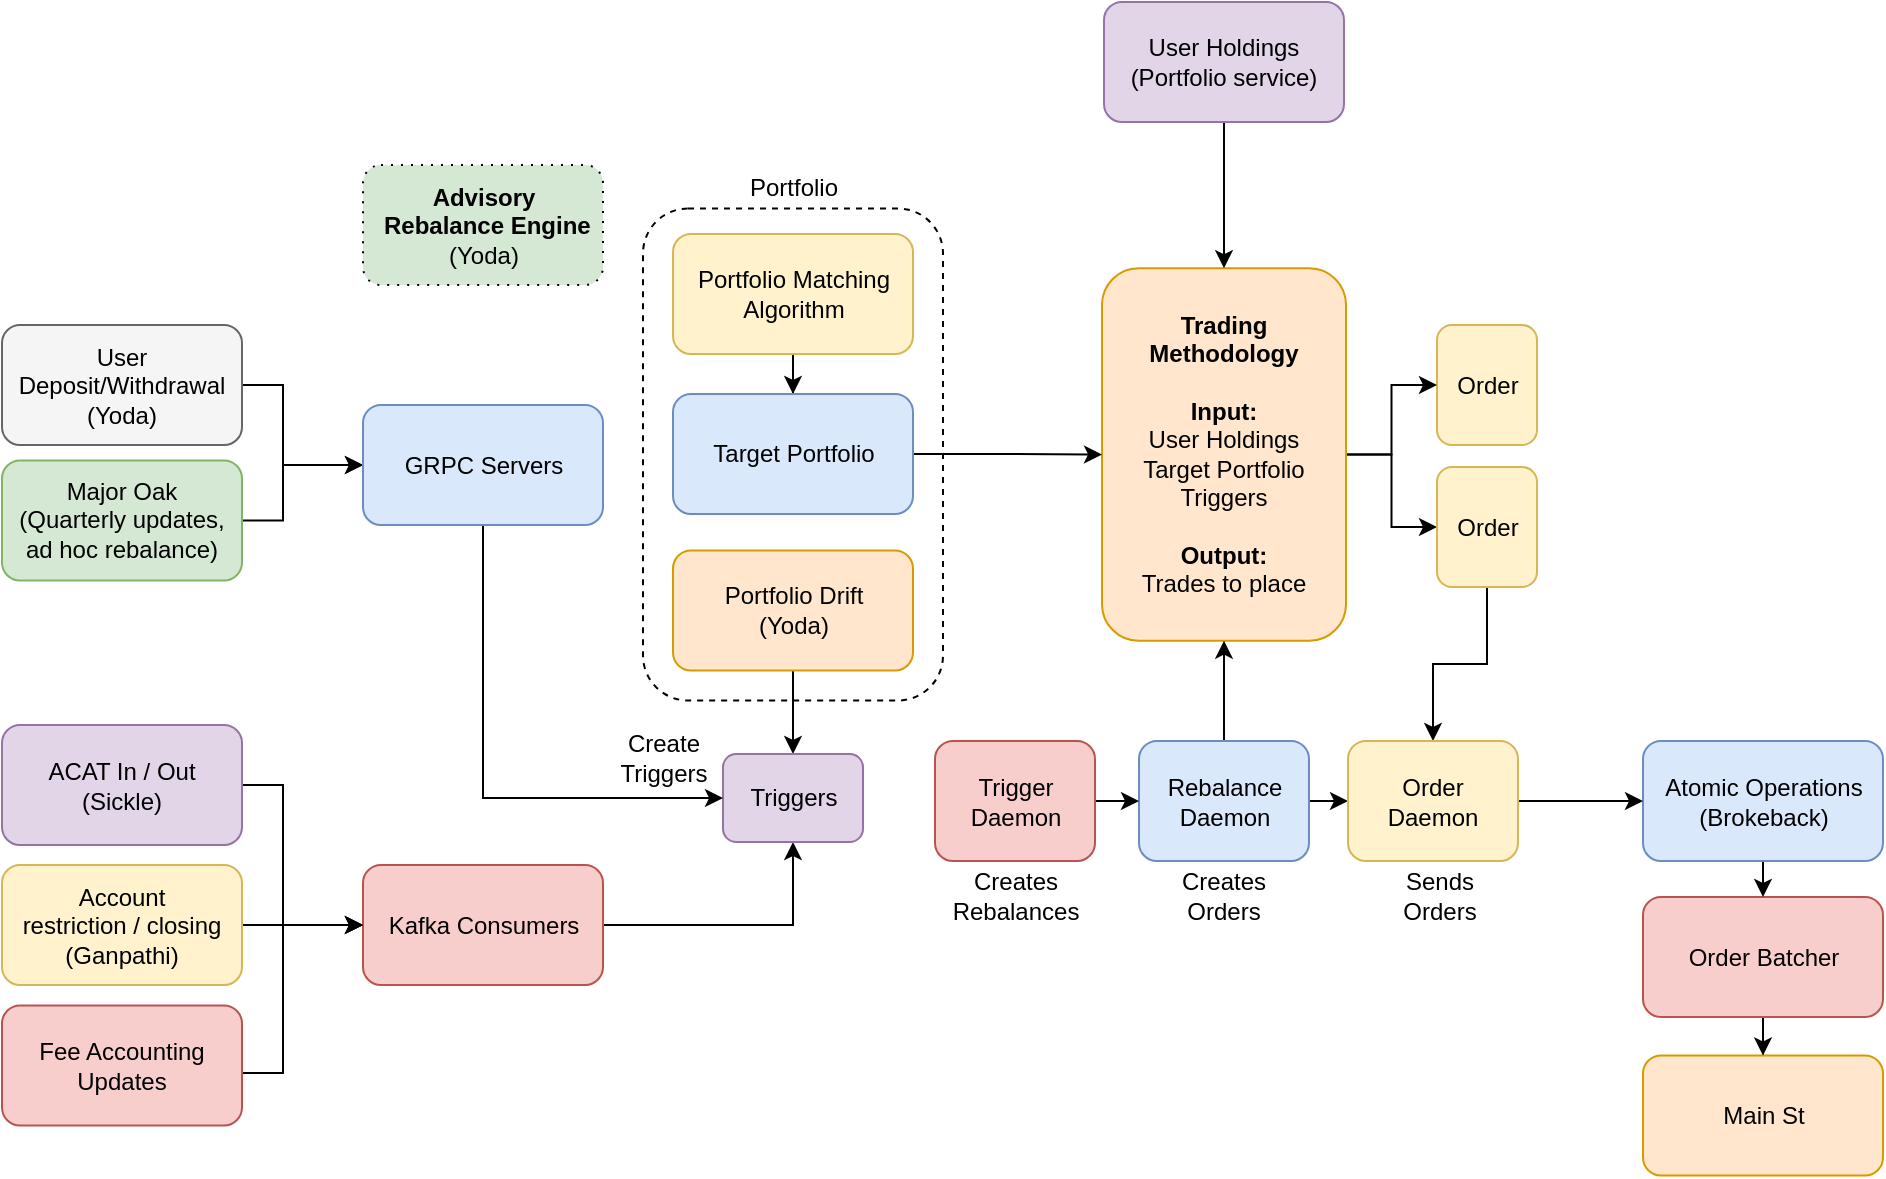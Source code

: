 <mxfile version="27.1.4">
  <diagram name="Page-1" id="rqXwaV_0WjFQgZfeXvjh">
    <mxGraphModel dx="1234" dy="824" grid="1" gridSize="10" guides="1" tooltips="1" connect="1" arrows="1" fold="1" page="1" pageScale="1" pageWidth="850" pageHeight="1100" math="0" shadow="0">
      <root>
        <mxCell id="0" />
        <mxCell id="1" parent="0" />
        <mxCell id="5O5D6ymaaxM7zed20t24-3" value="" style="rounded=1;whiteSpace=wrap;html=1;fillColor=none;dashed=1;" vertex="1" parent="1">
          <mxGeometry x="380.5" y="213.25" width="150" height="246" as="geometry" />
        </mxCell>
        <mxCell id="5O5D6ymaaxM7zed20t24-4" style="edgeStyle=orthogonalEdgeStyle;rounded=0;orthogonalLoop=1;jettySize=auto;html=1;exitX=1;exitY=0.5;exitDx=0;exitDy=0;" edge="1" parent="1" source="5O5D6ymaaxM7zed20t24-5" target="5O5D6ymaaxM7zed20t24-35">
          <mxGeometry relative="1" as="geometry" />
        </mxCell>
        <mxCell id="5O5D6ymaaxM7zed20t24-5" value="Kafka Consumers" style="rounded=1;whiteSpace=wrap;html=1;fillColor=#f8cecc;strokeColor=#b85450;" vertex="1" parent="1">
          <mxGeometry x="240.5" y="541.5" width="120" height="60" as="geometry" />
        </mxCell>
        <mxCell id="5O5D6ymaaxM7zed20t24-6" value="Order" style="rounded=1;whiteSpace=wrap;html=1;fillColor=#fff2cc;strokeColor=#d6b656;" vertex="1" parent="1">
          <mxGeometry x="777.5" y="271.5" width="50" height="60" as="geometry" />
        </mxCell>
        <mxCell id="5O5D6ymaaxM7zed20t24-7" style="edgeStyle=orthogonalEdgeStyle;rounded=0;orthogonalLoop=1;jettySize=auto;html=1;exitX=1;exitY=0.5;exitDx=0;exitDy=0;entryX=0;entryY=0.5;entryDx=0;entryDy=0;" edge="1" parent="1" source="5O5D6ymaaxM7zed20t24-9" target="5O5D6ymaaxM7zed20t24-6">
          <mxGeometry relative="1" as="geometry" />
        </mxCell>
        <mxCell id="5O5D6ymaaxM7zed20t24-8" style="edgeStyle=orthogonalEdgeStyle;rounded=0;orthogonalLoop=1;jettySize=auto;html=1;exitX=1;exitY=0.5;exitDx=0;exitDy=0;entryX=0;entryY=0.5;entryDx=0;entryDy=0;" edge="1" parent="1" source="5O5D6ymaaxM7zed20t24-9" target="5O5D6ymaaxM7zed20t24-31">
          <mxGeometry relative="1" as="geometry" />
        </mxCell>
        <mxCell id="5O5D6ymaaxM7zed20t24-9" value="&lt;b&gt;Trading&lt;br&gt;Methodology&lt;/b&gt;&lt;br&gt;&lt;br&gt;&lt;b&gt;Input:&lt;br&gt;&lt;/b&gt;User Holdings&lt;br&gt;Target Portfolio&lt;br&gt;Triggers&lt;br&gt;&lt;br&gt;&lt;b&gt;Output:&lt;br&gt;&lt;/b&gt;Trades to place" style="rounded=1;whiteSpace=wrap;html=1;fillColor=#ffe6cc;strokeColor=#d79b00;" vertex="1" parent="1">
          <mxGeometry x="610" y="243.12" width="122" height="186.25" as="geometry" />
        </mxCell>
        <mxCell id="5O5D6ymaaxM7zed20t24-10" style="edgeStyle=orthogonalEdgeStyle;rounded=0;orthogonalLoop=1;jettySize=auto;html=1;exitX=0.5;exitY=1;exitDx=0;exitDy=0;" edge="1" parent="1" source="5O5D6ymaaxM7zed20t24-11" target="5O5D6ymaaxM7zed20t24-35">
          <mxGeometry relative="1" as="geometry" />
        </mxCell>
        <mxCell id="5O5D6ymaaxM7zed20t24-11" value="Portfolio Drift&lt;br&gt;(Yoda)" style="rounded=1;whiteSpace=wrap;html=1;fillColor=#ffe6cc;strokeColor=#d79b00;" vertex="1" parent="1">
          <mxGeometry x="395.5" y="384.25" width="120" height="60" as="geometry" />
        </mxCell>
        <mxCell id="5O5D6ymaaxM7zed20t24-12" style="edgeStyle=orthogonalEdgeStyle;rounded=0;orthogonalLoop=1;jettySize=auto;html=1;exitX=0.5;exitY=1;exitDx=0;exitDy=0;" edge="1" parent="1" source="5O5D6ymaaxM7zed20t24-13" target="5O5D6ymaaxM7zed20t24-9">
          <mxGeometry relative="1" as="geometry" />
        </mxCell>
        <mxCell id="5O5D6ymaaxM7zed20t24-13" value="User Holdings&lt;br&gt;(Portfolio service)" style="rounded=1;whiteSpace=wrap;html=1;fillColor=#e1d5e7;strokeColor=#9673a6;" vertex="1" parent="1">
          <mxGeometry x="611" y="110" width="120" height="60" as="geometry" />
        </mxCell>
        <mxCell id="5O5D6ymaaxM7zed20t24-14" style="edgeStyle=orthogonalEdgeStyle;rounded=0;orthogonalLoop=1;jettySize=auto;html=1;exitX=1;exitY=0.5;exitDx=0;exitDy=0;entryX=0;entryY=0.5;entryDx=0;entryDy=0;" edge="1" parent="1" source="5O5D6ymaaxM7zed20t24-15" target="5O5D6ymaaxM7zed20t24-5">
          <mxGeometry relative="1" as="geometry">
            <Array as="points">
              <mxPoint x="200.5" y="501.5" />
              <mxPoint x="200.5" y="571.5" />
            </Array>
          </mxGeometry>
        </mxCell>
        <mxCell id="5O5D6ymaaxM7zed20t24-15" value="ACAT In / Out&lt;br&gt;(Sickle)" style="rounded=1;whiteSpace=wrap;html=1;fillColor=#e1d5e7;strokeColor=#9673a6;" vertex="1" parent="1">
          <mxGeometry x="60" y="471.5" width="120" height="60" as="geometry" />
        </mxCell>
        <mxCell id="5O5D6ymaaxM7zed20t24-16" style="edgeStyle=orthogonalEdgeStyle;rounded=0;orthogonalLoop=1;jettySize=auto;html=1;exitX=1;exitY=0.5;exitDx=0;exitDy=0;" edge="1" parent="1" source="5O5D6ymaaxM7zed20t24-17" target="5O5D6ymaaxM7zed20t24-5">
          <mxGeometry relative="1" as="geometry">
            <Array as="points">
              <mxPoint x="200.5" y="645.5" />
              <mxPoint x="200.5" y="571.5" />
            </Array>
          </mxGeometry>
        </mxCell>
        <mxCell id="5O5D6ymaaxM7zed20t24-17" value="Fee Accounting Updates" style="rounded=1;whiteSpace=wrap;html=1;fillColor=#f8cecc;strokeColor=#b85450;" vertex="1" parent="1">
          <mxGeometry x="60" y="611.75" width="120" height="60" as="geometry" />
        </mxCell>
        <mxCell id="5O5D6ymaaxM7zed20t24-18" style="edgeStyle=orthogonalEdgeStyle;rounded=0;orthogonalLoop=1;jettySize=auto;html=1;exitX=1;exitY=0.5;exitDx=0;exitDy=0;entryX=0;entryY=0.5;entryDx=0;entryDy=0;" edge="1" parent="1" source="5O5D6ymaaxM7zed20t24-19" target="5O5D6ymaaxM7zed20t24-5">
          <mxGeometry relative="1" as="geometry" />
        </mxCell>
        <mxCell id="5O5D6ymaaxM7zed20t24-19" value="Account &lt;br&gt;restriction / closing&lt;br&gt;(Ganpathi)" style="rounded=1;whiteSpace=wrap;html=1;fillColor=#fff2cc;strokeColor=#d6b656;" vertex="1" parent="1">
          <mxGeometry x="60" y="541.5" width="120" height="60" as="geometry" />
        </mxCell>
        <mxCell id="5O5D6ymaaxM7zed20t24-20" style="edgeStyle=orthogonalEdgeStyle;rounded=0;orthogonalLoop=1;jettySize=auto;html=1;exitX=1;exitY=0.5;exitDx=0;exitDy=0;entryX=0;entryY=0.5;entryDx=0;entryDy=0;" edge="1" parent="1" source="5O5D6ymaaxM7zed20t24-21" target="5O5D6ymaaxM7zed20t24-38">
          <mxGeometry relative="1" as="geometry">
            <Array as="points">
              <mxPoint x="200.5" y="369.5" />
              <mxPoint x="200.5" y="341.5" />
            </Array>
          </mxGeometry>
        </mxCell>
        <mxCell id="5O5D6ymaaxM7zed20t24-21" value="Major Oak&lt;br&gt;(Quarterly updates, &lt;br&gt;ad hoc rebalance)" style="rounded=1;whiteSpace=wrap;html=1;fillColor=#d5e8d4;strokeColor=#82b366;" vertex="1" parent="1">
          <mxGeometry x="60" y="339.25" width="120" height="60" as="geometry" />
        </mxCell>
        <mxCell id="5O5D6ymaaxM7zed20t24-22" style="edgeStyle=orthogonalEdgeStyle;rounded=0;orthogonalLoop=1;jettySize=auto;html=1;exitX=1;exitY=0.5;exitDx=0;exitDy=0;entryX=0;entryY=0.5;entryDx=0;entryDy=0;" edge="1" parent="1" source="5O5D6ymaaxM7zed20t24-23" target="5O5D6ymaaxM7zed20t24-38">
          <mxGeometry relative="1" as="geometry">
            <Array as="points">
              <mxPoint x="200.5" y="301.5" />
              <mxPoint x="200.5" y="341.5" />
            </Array>
          </mxGeometry>
        </mxCell>
        <mxCell id="5O5D6ymaaxM7zed20t24-23" value="&lt;font color=&quot;#000000&quot;&gt;User Deposit/Withdrawal&lt;br&gt;(Yoda)&lt;/font&gt;" style="rounded=1;whiteSpace=wrap;html=1;fillColor=#f5f5f5;strokeColor=#666666;fontColor=#333333;" vertex="1" parent="1">
          <mxGeometry x="60" y="271.5" width="120" height="60" as="geometry" />
        </mxCell>
        <mxCell id="5O5D6ymaaxM7zed20t24-24" style="edgeStyle=orthogonalEdgeStyle;rounded=0;orthogonalLoop=1;jettySize=auto;html=1;exitX=0.5;exitY=1;exitDx=0;exitDy=0;" edge="1" parent="1" source="5O5D6ymaaxM7zed20t24-25" target="5O5D6ymaaxM7zed20t24-27">
          <mxGeometry relative="1" as="geometry" />
        </mxCell>
        <mxCell id="5O5D6ymaaxM7zed20t24-25" value="Portfolio Matching Algorithm" style="rounded=1;whiteSpace=wrap;html=1;fillColor=#fff2cc;strokeColor=#d6b656;" vertex="1" parent="1">
          <mxGeometry x="395.5" y="226" width="120" height="60" as="geometry" />
        </mxCell>
        <mxCell id="5O5D6ymaaxM7zed20t24-26" style="edgeStyle=orthogonalEdgeStyle;rounded=0;orthogonalLoop=1;jettySize=auto;html=1;exitX=1;exitY=0.5;exitDx=0;exitDy=0;" edge="1" parent="1" source="5O5D6ymaaxM7zed20t24-27" target="5O5D6ymaaxM7zed20t24-9">
          <mxGeometry relative="1" as="geometry" />
        </mxCell>
        <mxCell id="5O5D6ymaaxM7zed20t24-27" value="Target Portfolio" style="rounded=1;whiteSpace=wrap;html=1;fillColor=#dae8fc;strokeColor=#6c8ebf;" vertex="1" parent="1">
          <mxGeometry x="395.5" y="306" width="120" height="60" as="geometry" />
        </mxCell>
        <mxCell id="5O5D6ymaaxM7zed20t24-28" style="edgeStyle=orthogonalEdgeStyle;rounded=0;orthogonalLoop=1;jettySize=auto;html=1;exitX=0.5;exitY=1;exitDx=0;exitDy=0;" edge="1" parent="1" source="5O5D6ymaaxM7zed20t24-29" target="5O5D6ymaaxM7zed20t24-40">
          <mxGeometry relative="1" as="geometry" />
        </mxCell>
        <mxCell id="5O5D6ymaaxM7zed20t24-29" value="Order Batcher" style="rounded=1;whiteSpace=wrap;html=1;fillColor=#f8cecc;strokeColor=#b85450;" vertex="1" parent="1">
          <mxGeometry x="880.5" y="557.5" width="120" height="60" as="geometry" />
        </mxCell>
        <mxCell id="5O5D6ymaaxM7zed20t24-30" style="edgeStyle=orthogonalEdgeStyle;rounded=0;orthogonalLoop=1;jettySize=auto;html=1;exitX=0.5;exitY=1;exitDx=0;exitDy=0;entryX=0.5;entryY=0;entryDx=0;entryDy=0;" edge="1" parent="1" source="5O5D6ymaaxM7zed20t24-31" target="5O5D6ymaaxM7zed20t24-45">
          <mxGeometry relative="1" as="geometry" />
        </mxCell>
        <mxCell id="5O5D6ymaaxM7zed20t24-31" value="Order" style="rounded=1;whiteSpace=wrap;html=1;fillColor=#fff2cc;strokeColor=#d6b656;" vertex="1" parent="1">
          <mxGeometry x="777.5" y="342.5" width="50" height="60" as="geometry" />
        </mxCell>
        <mxCell id="5O5D6ymaaxM7zed20t24-32" style="edgeStyle=orthogonalEdgeStyle;rounded=0;orthogonalLoop=1;jettySize=auto;html=1;exitX=0.5;exitY=1;exitDx=0;exitDy=0;entryX=0.5;entryY=0;entryDx=0;entryDy=0;" edge="1" parent="1" source="5O5D6ymaaxM7zed20t24-33" target="5O5D6ymaaxM7zed20t24-29">
          <mxGeometry relative="1" as="geometry" />
        </mxCell>
        <mxCell id="5O5D6ymaaxM7zed20t24-33" value="Atomic Operations&lt;br&gt;(Brokeback)" style="rounded=1;whiteSpace=wrap;html=1;fillColor=#dae8fc;strokeColor=#6c8ebf;" vertex="1" parent="1">
          <mxGeometry x="880.5" y="479.5" width="120" height="60" as="geometry" />
        </mxCell>
        <mxCell id="5O5D6ymaaxM7zed20t24-34" value="Portfolio" style="text;html=1;strokeColor=none;fillColor=none;align=center;verticalAlign=middle;whiteSpace=wrap;rounded=0;" vertex="1" parent="1">
          <mxGeometry x="425.5" y="188.25" width="60" height="30" as="geometry" />
        </mxCell>
        <mxCell id="5O5D6ymaaxM7zed20t24-35" value="Triggers" style="rounded=1;whiteSpace=wrap;html=1;fillColor=#e1d5e7;strokeColor=#9673a6;" vertex="1" parent="1">
          <mxGeometry x="420.5" y="486" width="70" height="44" as="geometry" />
        </mxCell>
        <mxCell id="5O5D6ymaaxM7zed20t24-36" value="&lt;b&gt;Advisory&lt;/b&gt;&lt;br&gt;&lt;b&gt;&amp;nbsp;Rebalance Engine&lt;/b&gt;&lt;br&gt;(Yoda)" style="rounded=1;whiteSpace=wrap;html=1;fillColor=#d5e8d4;strokeColor=default;dashed=1;dashPattern=1 4;" vertex="1" parent="1">
          <mxGeometry x="240.5" y="191.5" width="120" height="60" as="geometry" />
        </mxCell>
        <mxCell id="5O5D6ymaaxM7zed20t24-37" style="edgeStyle=orthogonalEdgeStyle;rounded=0;orthogonalLoop=1;jettySize=auto;html=1;exitX=0.5;exitY=1;exitDx=0;exitDy=0;entryX=0;entryY=0.5;entryDx=0;entryDy=0;" edge="1" parent="1" source="5O5D6ymaaxM7zed20t24-38" target="5O5D6ymaaxM7zed20t24-35">
          <mxGeometry relative="1" as="geometry" />
        </mxCell>
        <mxCell id="5O5D6ymaaxM7zed20t24-38" value="GRPC Servers" style="rounded=1;whiteSpace=wrap;html=1;fillColor=#dae8fc;strokeColor=#6c8ebf;" vertex="1" parent="1">
          <mxGeometry x="240.5" y="311.5" width="120" height="60" as="geometry" />
        </mxCell>
        <mxCell id="5O5D6ymaaxM7zed20t24-39" value="Create&lt;br&gt;Triggers" style="text;html=1;strokeColor=none;fillColor=none;align=center;verticalAlign=middle;whiteSpace=wrap;rounded=0;" vertex="1" parent="1">
          <mxGeometry x="360.5" y="472.5" width="60" height="30" as="geometry" />
        </mxCell>
        <mxCell id="5O5D6ymaaxM7zed20t24-40" value="Main St" style="rounded=1;whiteSpace=wrap;html=1;fillColor=#ffe6cc;strokeColor=#d79b00;" vertex="1" parent="1">
          <mxGeometry x="880.5" y="636.75" width="120" height="60" as="geometry" />
        </mxCell>
        <mxCell id="5O5D6ymaaxM7zed20t24-41" style="edgeStyle=orthogonalEdgeStyle;rounded=0;orthogonalLoop=1;jettySize=auto;html=1;exitX=0.5;exitY=0;exitDx=0;exitDy=0;entryX=0.5;entryY=1;entryDx=0;entryDy=0;" edge="1" parent="1" source="5O5D6ymaaxM7zed20t24-43" target="5O5D6ymaaxM7zed20t24-9">
          <mxGeometry relative="1" as="geometry" />
        </mxCell>
        <mxCell id="5O5D6ymaaxM7zed20t24-42" style="edgeStyle=orthogonalEdgeStyle;rounded=0;orthogonalLoop=1;jettySize=auto;html=1;exitX=1;exitY=0.5;exitDx=0;exitDy=0;entryX=0;entryY=0.5;entryDx=0;entryDy=0;" edge="1" parent="1" source="5O5D6ymaaxM7zed20t24-43" target="5O5D6ymaaxM7zed20t24-45">
          <mxGeometry relative="1" as="geometry" />
        </mxCell>
        <mxCell id="5O5D6ymaaxM7zed20t24-43" value="Rebalance&lt;br&gt;Daemon" style="rounded=1;whiteSpace=wrap;html=1;fillColor=#dae8fc;strokeColor=#6c8ebf;" vertex="1" parent="1">
          <mxGeometry x="628.5" y="479.5" width="85" height="60" as="geometry" />
        </mxCell>
        <mxCell id="5O5D6ymaaxM7zed20t24-44" style="edgeStyle=orthogonalEdgeStyle;rounded=0;orthogonalLoop=1;jettySize=auto;html=1;exitX=1;exitY=0.5;exitDx=0;exitDy=0;entryX=0;entryY=0.5;entryDx=0;entryDy=0;" edge="1" parent="1" source="5O5D6ymaaxM7zed20t24-45" target="5O5D6ymaaxM7zed20t24-33">
          <mxGeometry relative="1" as="geometry" />
        </mxCell>
        <mxCell id="5O5D6ymaaxM7zed20t24-45" value="Order&lt;br&gt;Daemon" style="rounded=1;whiteSpace=wrap;html=1;fillColor=#fff2cc;strokeColor=#d6b656;" vertex="1" parent="1">
          <mxGeometry x="733" y="479.5" width="85" height="60" as="geometry" />
        </mxCell>
        <mxCell id="5O5D6ymaaxM7zed20t24-46" style="edgeStyle=orthogonalEdgeStyle;rounded=0;orthogonalLoop=1;jettySize=auto;html=1;exitX=1;exitY=0.5;exitDx=0;exitDy=0;entryX=0;entryY=0.5;entryDx=0;entryDy=0;" edge="1" parent="1" source="5O5D6ymaaxM7zed20t24-47" target="5O5D6ymaaxM7zed20t24-43">
          <mxGeometry relative="1" as="geometry" />
        </mxCell>
        <mxCell id="5O5D6ymaaxM7zed20t24-47" value="Trigger&lt;br&gt;Daemon" style="rounded=1;whiteSpace=wrap;html=1;fillColor=#f8cecc;strokeColor=#b85450;" vertex="1" parent="1">
          <mxGeometry x="526.5" y="479.5" width="80" height="60" as="geometry" />
        </mxCell>
        <mxCell id="5O5D6ymaaxM7zed20t24-48" value="Creates Rebalances" style="text;html=1;strokeColor=none;fillColor=none;align=center;verticalAlign=middle;whiteSpace=wrap;rounded=0;" vertex="1" parent="1">
          <mxGeometry x="536.5" y="541.5" width="60" height="30" as="geometry" />
        </mxCell>
        <mxCell id="5O5D6ymaaxM7zed20t24-49" value="Creates Orders" style="text;html=1;strokeColor=none;fillColor=none;align=center;verticalAlign=middle;whiteSpace=wrap;rounded=0;" vertex="1" parent="1">
          <mxGeometry x="641" y="541.5" width="60" height="30" as="geometry" />
        </mxCell>
        <mxCell id="5O5D6ymaaxM7zed20t24-50" value="Sends Orders" style="text;html=1;strokeColor=none;fillColor=none;align=center;verticalAlign=middle;whiteSpace=wrap;rounded=0;" vertex="1" parent="1">
          <mxGeometry x="749" y="541.5" width="60" height="30" as="geometry" />
        </mxCell>
      </root>
    </mxGraphModel>
  </diagram>
</mxfile>
